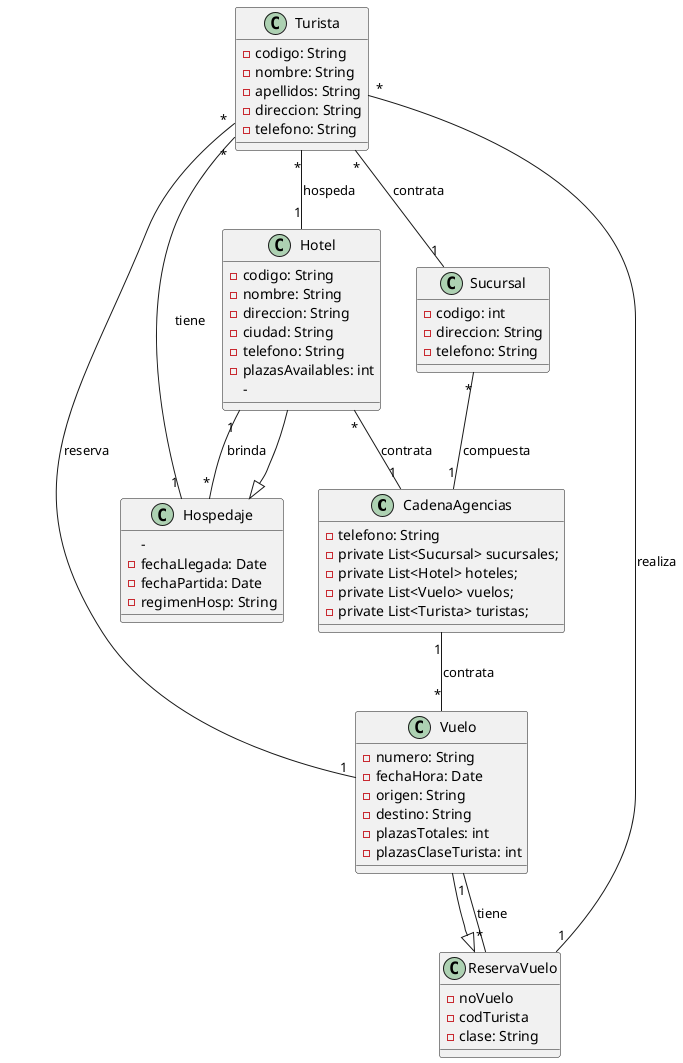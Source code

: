 @startuml
class CadenaAgencias{
    -telefono: String
    -private List<Sucursal> sucursales;
    -private List<Hotel> hoteles;
    -private List<Vuelo> vuelos;
    -private List<Turista> turistas;
}

Class Sucursal{
    -codigo: int
    -direccion: String
    -telefono: String
}

Class Hotel{
    -codigo: String
    -nombre: String
    -direccion: String
    -ciudad: String
    -telefono: String
    -plazasAvailables: int
    -
}

Class Vuelo{
    -numero: String
    -fechaHora: Date
    -origen: String
    -destino: String
    -plazasTotales: int 
    -plazasClaseTurista: int
}

Class Turista{
    -codigo: String
    -nombre: String
    -apellidos: String
    -direccion: String
    -telefono: String
}

Class Hospedaje{
    -
    -fechaLlegada: Date
    -fechaPartida: Date
    -regimenHosp: String
}

Class ReservaVuelo{
    -noVuelo
    -codTurista
    -clase: String
}
Sucursal "*" -- "1" CadenaAgencias : compuesta
Hotel "*" -- "1"  CadenaAgencias : contrata
CadenaAgencias "1" -- "*" Vuelo : contrata
Turista "*" -- "1" Sucursal : "contrata"
Turista "*" -- "1" Hotel : "hospeda"
Turista "*" -- "1" Vuelo : "reserva"
Turista "*" -- "1" Hospedaje : "tiene"
Turista "*" -- "1" ReservaVuelo : "realiza"
Hotel "1" -- "*" Hospedaje : "brinda"
Vuelo "1" -- "*" ReservaVuelo : "tiene"
Vuelo --|> ReservaVuelo
Hotel --|> Hospedaje
@enduml
